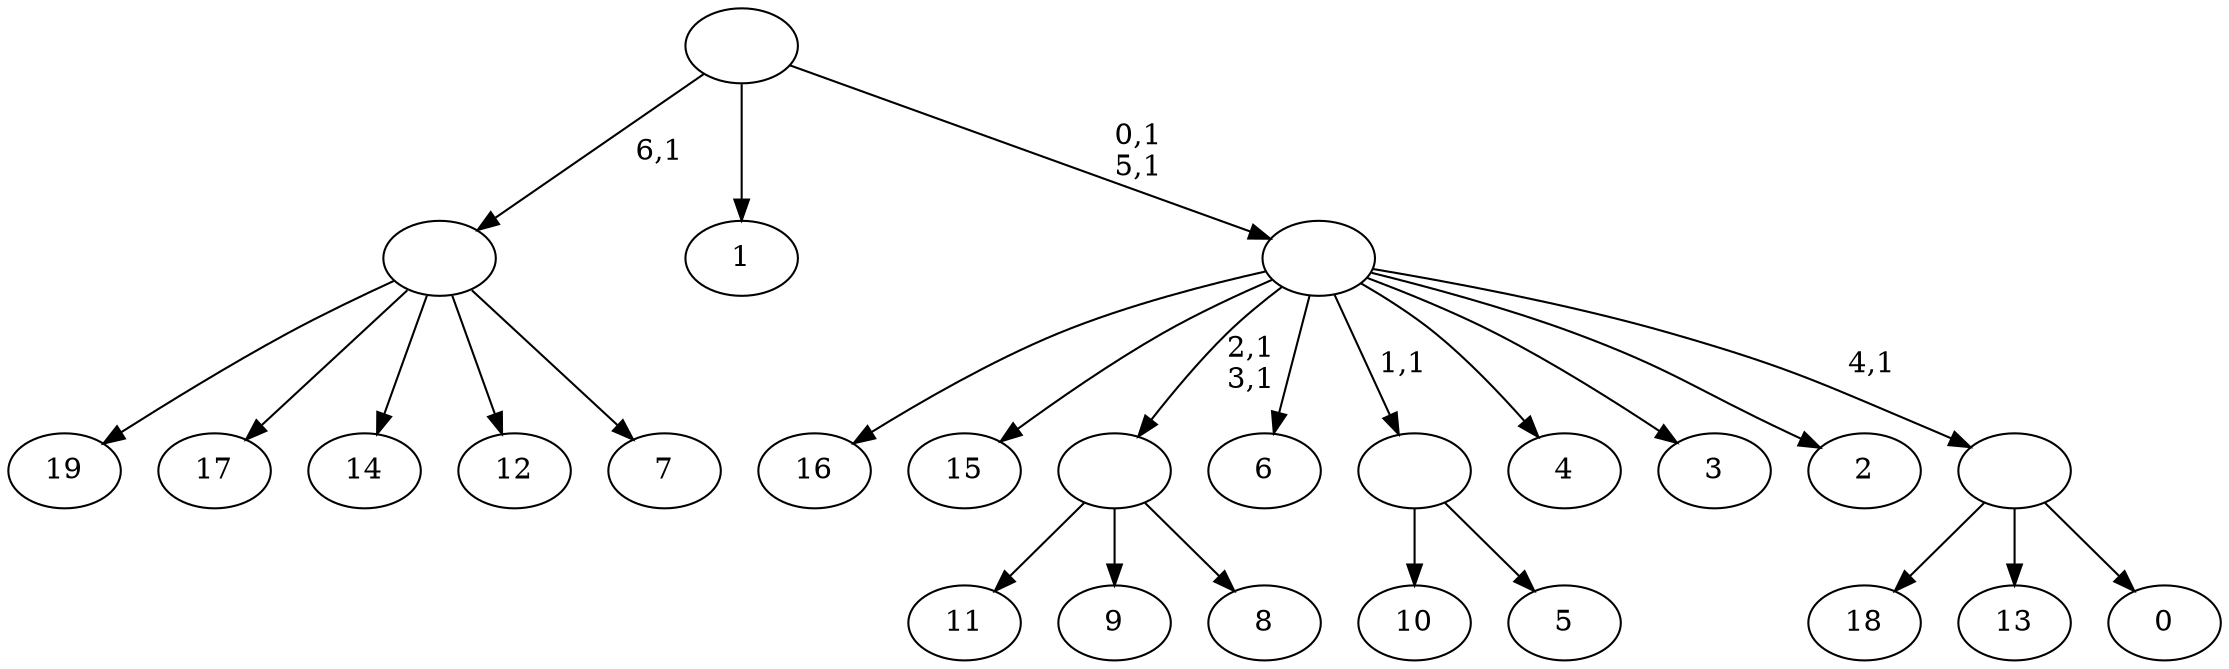 digraph T {
	27 [label="19"]
	26 [label="18"]
	25 [label="17"]
	24 [label="16"]
	23 [label="15"]
	22 [label="14"]
	21 [label="13"]
	20 [label="12"]
	19 [label="11"]
	18 [label="10"]
	17 [label="9"]
	16 [label="8"]
	15 [label=""]
	13 [label="7"]
	12 [label=""]
	11 [label="6"]
	10 [label="5"]
	9 [label=""]
	8 [label="4"]
	7 [label="3"]
	6 [label="2"]
	5 [label="1"]
	4 [label="0"]
	3 [label=""]
	2 [label=""]
	0 [label=""]
	15 -> 19 [label=""]
	15 -> 17 [label=""]
	15 -> 16 [label=""]
	12 -> 27 [label=""]
	12 -> 25 [label=""]
	12 -> 22 [label=""]
	12 -> 20 [label=""]
	12 -> 13 [label=""]
	9 -> 18 [label=""]
	9 -> 10 [label=""]
	3 -> 26 [label=""]
	3 -> 21 [label=""]
	3 -> 4 [label=""]
	2 -> 15 [label="2,1\n3,1"]
	2 -> 24 [label=""]
	2 -> 23 [label=""]
	2 -> 11 [label=""]
	2 -> 9 [label="1,1"]
	2 -> 8 [label=""]
	2 -> 7 [label=""]
	2 -> 6 [label=""]
	2 -> 3 [label="4,1"]
	0 -> 2 [label="0,1\n5,1"]
	0 -> 12 [label="6,1"]
	0 -> 5 [label=""]
}
